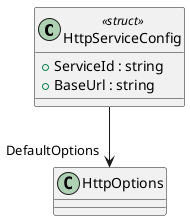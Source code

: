 @startuml
class HttpServiceConfig <<struct>> {
    + ServiceId : string
    + BaseUrl : string
}
HttpServiceConfig --> "DefaultOptions" HttpOptions
@enduml
